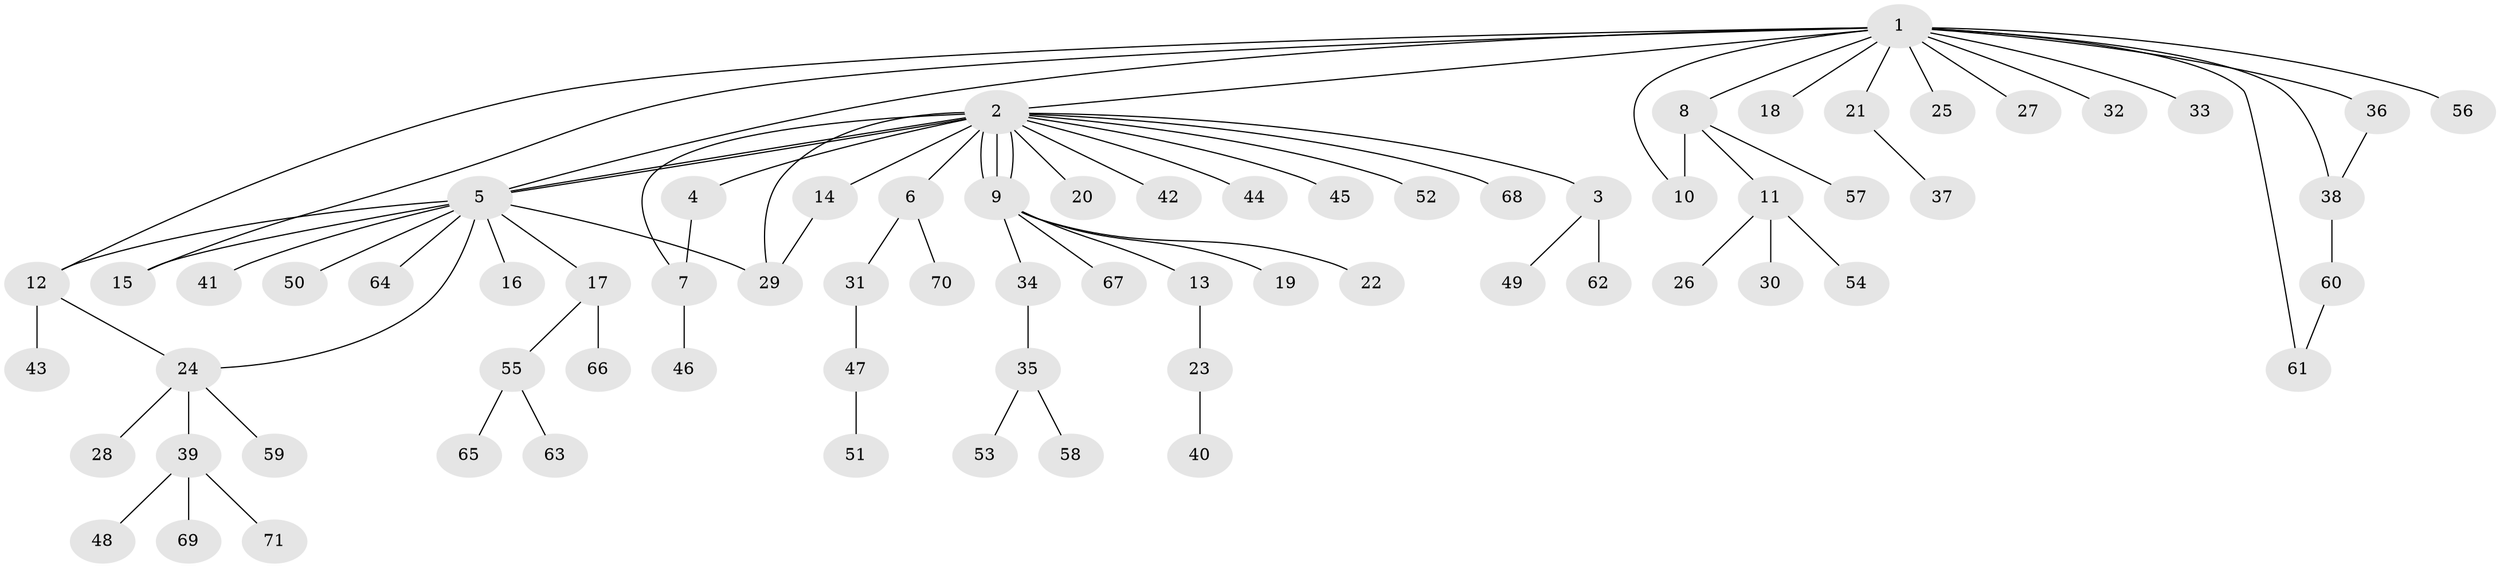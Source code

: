 // Generated by graph-tools (version 1.1) at 2025/47/03/09/25 04:47:01]
// undirected, 71 vertices, 83 edges
graph export_dot {
graph [start="1"]
  node [color=gray90,style=filled];
  1;
  2;
  3;
  4;
  5;
  6;
  7;
  8;
  9;
  10;
  11;
  12;
  13;
  14;
  15;
  16;
  17;
  18;
  19;
  20;
  21;
  22;
  23;
  24;
  25;
  26;
  27;
  28;
  29;
  30;
  31;
  32;
  33;
  34;
  35;
  36;
  37;
  38;
  39;
  40;
  41;
  42;
  43;
  44;
  45;
  46;
  47;
  48;
  49;
  50;
  51;
  52;
  53;
  54;
  55;
  56;
  57;
  58;
  59;
  60;
  61;
  62;
  63;
  64;
  65;
  66;
  67;
  68;
  69;
  70;
  71;
  1 -- 2;
  1 -- 5;
  1 -- 8;
  1 -- 10;
  1 -- 12;
  1 -- 15;
  1 -- 18;
  1 -- 21;
  1 -- 25;
  1 -- 27;
  1 -- 32;
  1 -- 33;
  1 -- 36;
  1 -- 38;
  1 -- 56;
  1 -- 61;
  2 -- 3;
  2 -- 4;
  2 -- 5;
  2 -- 5;
  2 -- 6;
  2 -- 7;
  2 -- 9;
  2 -- 9;
  2 -- 9;
  2 -- 14;
  2 -- 20;
  2 -- 29;
  2 -- 42;
  2 -- 44;
  2 -- 45;
  2 -- 52;
  2 -- 68;
  3 -- 49;
  3 -- 62;
  4 -- 7;
  5 -- 12;
  5 -- 15;
  5 -- 16;
  5 -- 17;
  5 -- 24;
  5 -- 29;
  5 -- 41;
  5 -- 50;
  5 -- 64;
  6 -- 31;
  6 -- 70;
  7 -- 46;
  8 -- 10;
  8 -- 11;
  8 -- 57;
  9 -- 13;
  9 -- 19;
  9 -- 22;
  9 -- 34;
  9 -- 67;
  11 -- 26;
  11 -- 30;
  11 -- 54;
  12 -- 24;
  12 -- 43;
  13 -- 23;
  14 -- 29;
  17 -- 55;
  17 -- 66;
  21 -- 37;
  23 -- 40;
  24 -- 28;
  24 -- 39;
  24 -- 59;
  31 -- 47;
  34 -- 35;
  35 -- 53;
  35 -- 58;
  36 -- 38;
  38 -- 60;
  39 -- 48;
  39 -- 69;
  39 -- 71;
  47 -- 51;
  55 -- 63;
  55 -- 65;
  60 -- 61;
}
